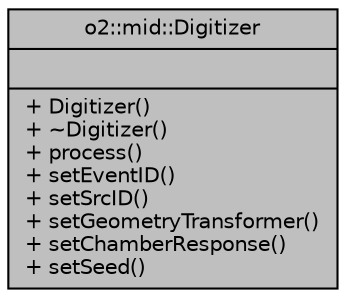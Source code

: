 digraph "o2::mid::Digitizer"
{
 // INTERACTIVE_SVG=YES
  bgcolor="transparent";
  edge [fontname="Helvetica",fontsize="10",labelfontname="Helvetica",labelfontsize="10"];
  node [fontname="Helvetica",fontsize="10",shape=record];
  Node1 [label="{o2::mid::Digitizer\n||+ Digitizer()\l+ ~Digitizer()\l+ process()\l+ setEventID()\l+ setSrcID()\l+ setGeometryTransformer()\l+ setChamberResponse()\l+ setSeed()\l}",height=0.2,width=0.4,color="black", fillcolor="grey75", style="filled", fontcolor="black"];
}
